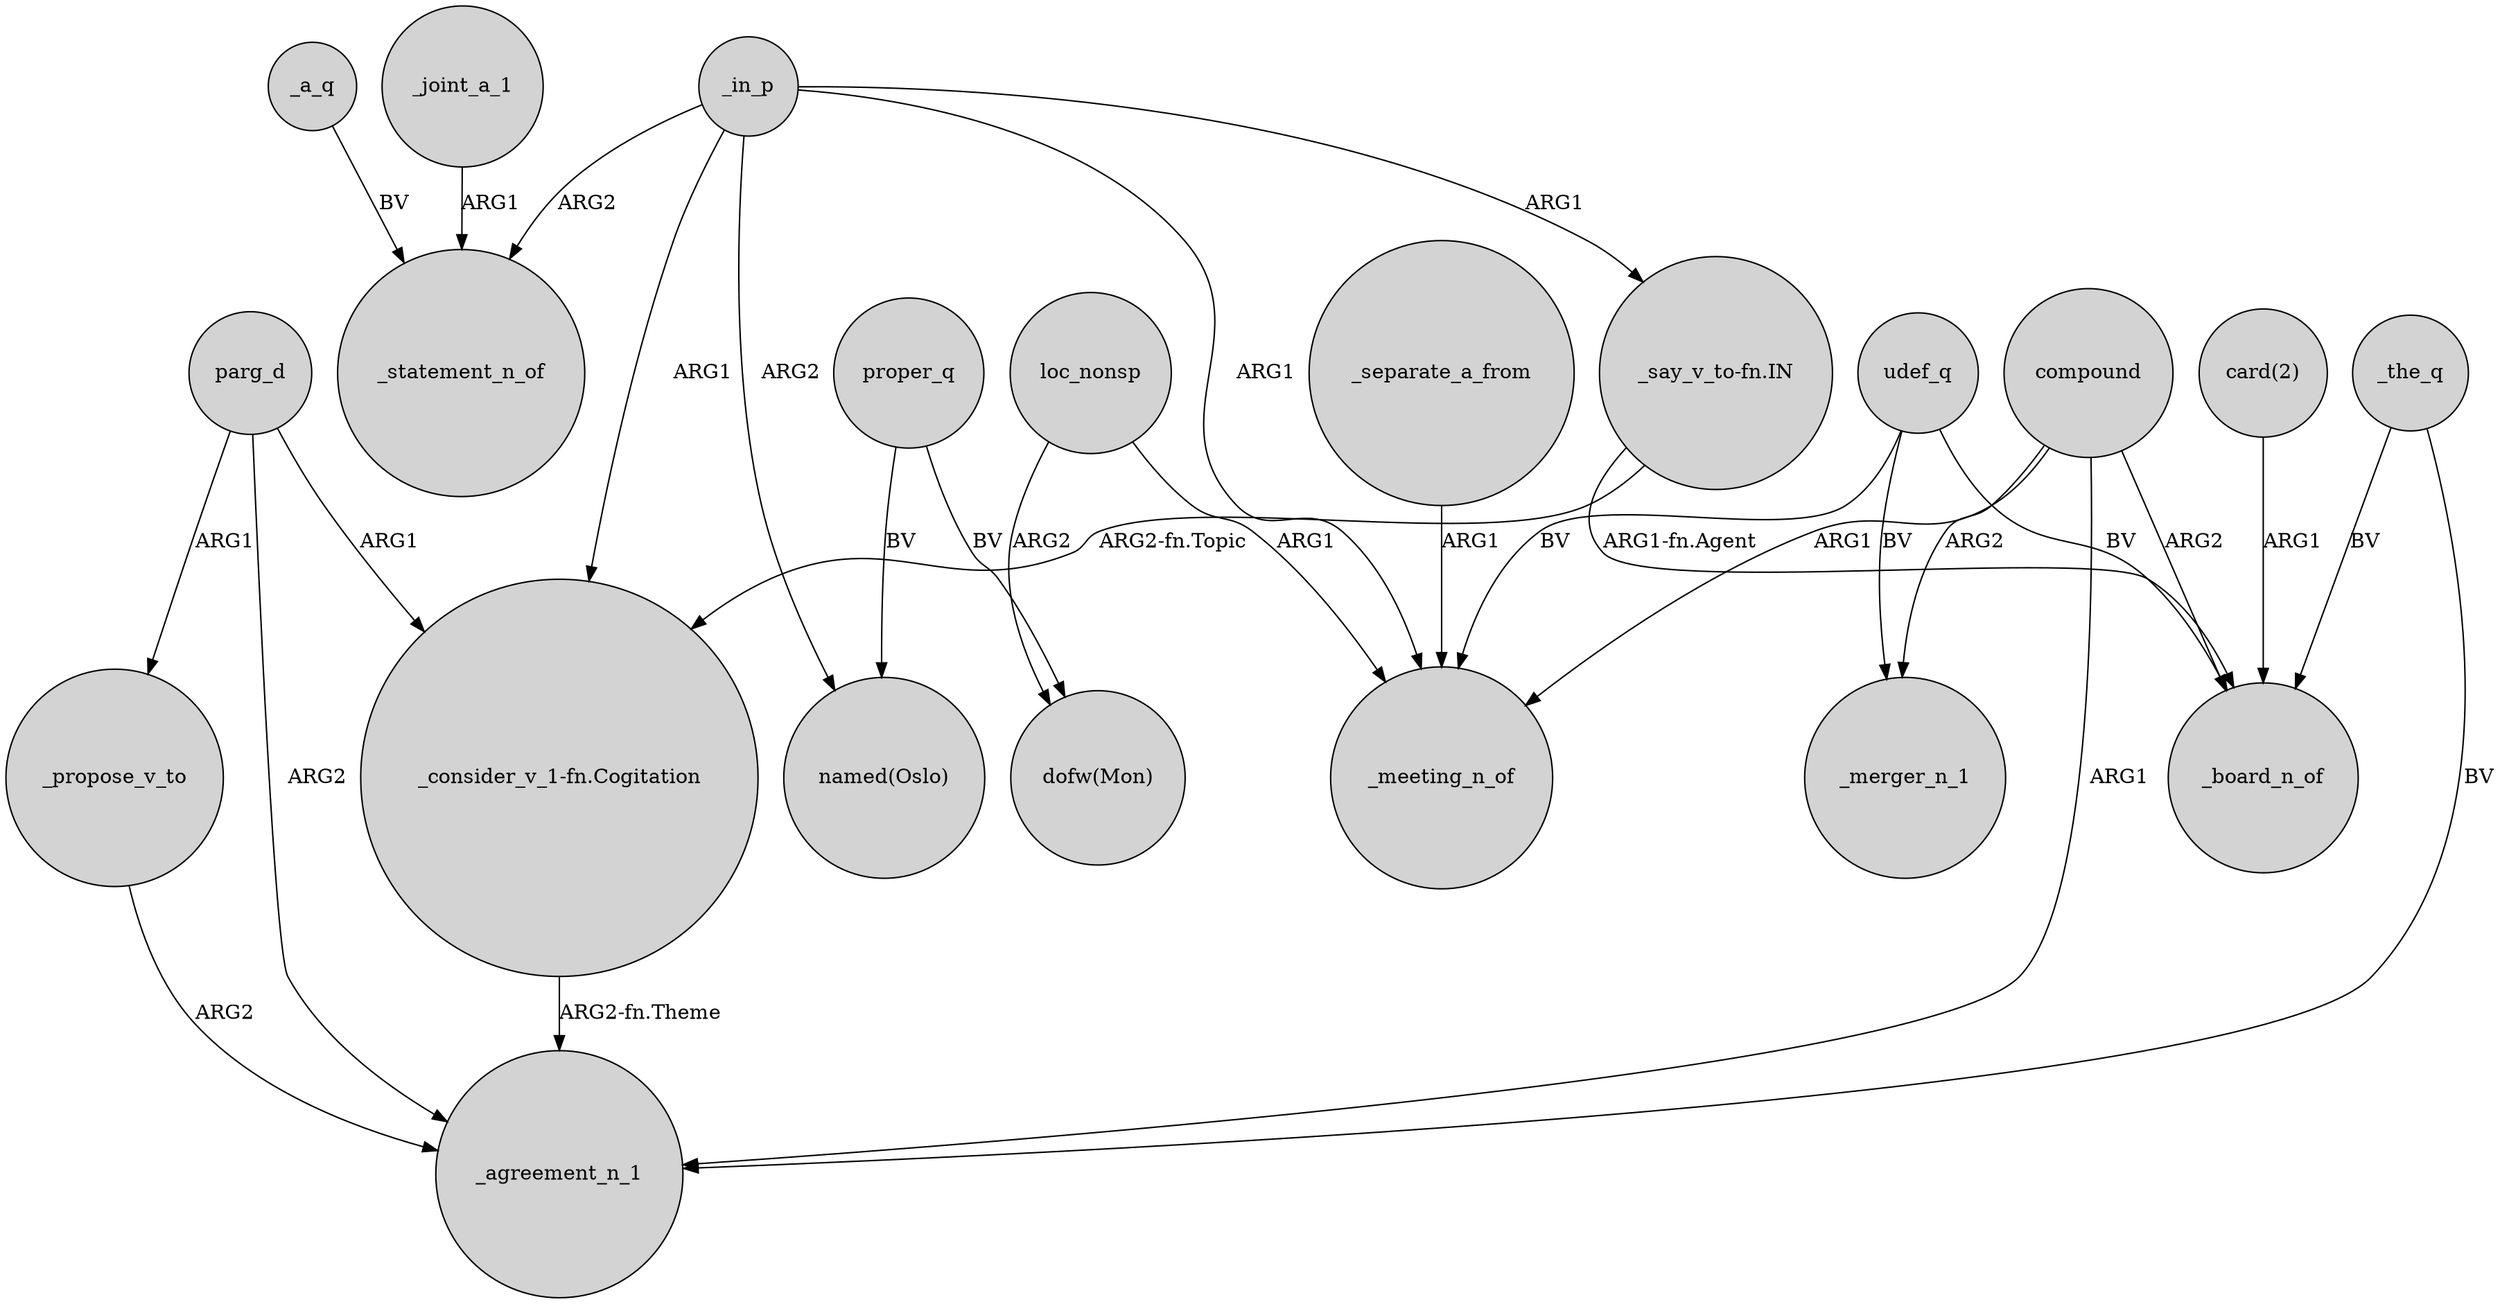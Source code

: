 digraph {
	node [shape=circle style=filled]
	parg_d -> _propose_v_to [label=ARG1]
	proper_q -> "named(Oslo)" [label=BV]
	_in_p -> _meeting_n_of [label=ARG1]
	_in_p -> "_say_v_to-fn.IN" [label=ARG1]
	"card(2)" -> _board_n_of [label=ARG1]
	_a_q -> _statement_n_of [label=BV]
	udef_q -> _board_n_of [label=BV]
	"_say_v_to-fn.IN" -> "_consider_v_1-fn.Cogitation" [label="ARG2-fn.Topic"]
	udef_q -> _meeting_n_of [label=BV]
	"_say_v_to-fn.IN" -> _board_n_of [label="ARG1-fn.Agent"]
	loc_nonsp -> _meeting_n_of [label=ARG1]
	compound -> _meeting_n_of [label=ARG1]
	_in_p -> "_consider_v_1-fn.Cogitation" [label=ARG1]
	_the_q -> _agreement_n_1 [label=BV]
	_in_p -> "named(Oslo)" [label=ARG2]
	_the_q -> _board_n_of [label=BV]
	proper_q -> "dofw(Mon)" [label=BV]
	compound -> _agreement_n_1 [label=ARG1]
	compound -> _board_n_of [label=ARG2]
	compound -> _merger_n_1 [label=ARG2]
	loc_nonsp -> "dofw(Mon)" [label=ARG2]
	_in_p -> _statement_n_of [label=ARG2]
	_separate_a_from -> _meeting_n_of [label=ARG1]
	parg_d -> _agreement_n_1 [label=ARG2]
	_joint_a_1 -> _statement_n_of [label=ARG1]
	udef_q -> _merger_n_1 [label=BV]
	_propose_v_to -> _agreement_n_1 [label=ARG2]
	parg_d -> "_consider_v_1-fn.Cogitation" [label=ARG1]
	"_consider_v_1-fn.Cogitation" -> _agreement_n_1 [label="ARG2-fn.Theme"]
}
